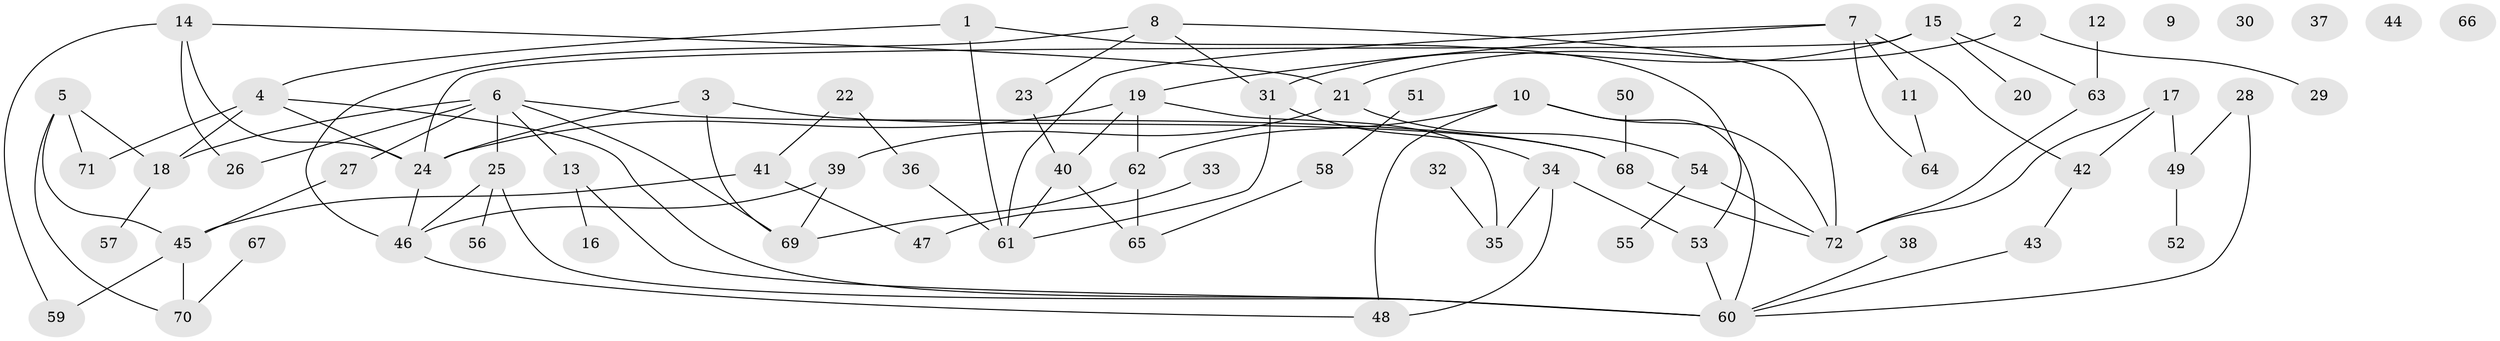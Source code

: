 // Generated by graph-tools (version 1.1) at 2025/49/03/09/25 03:49:05]
// undirected, 72 vertices, 100 edges
graph export_dot {
graph [start="1"]
  node [color=gray90,style=filled];
  1;
  2;
  3;
  4;
  5;
  6;
  7;
  8;
  9;
  10;
  11;
  12;
  13;
  14;
  15;
  16;
  17;
  18;
  19;
  20;
  21;
  22;
  23;
  24;
  25;
  26;
  27;
  28;
  29;
  30;
  31;
  32;
  33;
  34;
  35;
  36;
  37;
  38;
  39;
  40;
  41;
  42;
  43;
  44;
  45;
  46;
  47;
  48;
  49;
  50;
  51;
  52;
  53;
  54;
  55;
  56;
  57;
  58;
  59;
  60;
  61;
  62;
  63;
  64;
  65;
  66;
  67;
  68;
  69;
  70;
  71;
  72;
  1 -- 4;
  1 -- 53;
  1 -- 61;
  2 -- 21;
  2 -- 29;
  3 -- 24;
  3 -- 68;
  3 -- 69;
  4 -- 18;
  4 -- 24;
  4 -- 60;
  4 -- 71;
  5 -- 18;
  5 -- 45;
  5 -- 70;
  5 -- 71;
  6 -- 13;
  6 -- 18;
  6 -- 25;
  6 -- 26;
  6 -- 27;
  6 -- 68;
  6 -- 69;
  7 -- 11;
  7 -- 19;
  7 -- 42;
  7 -- 61;
  7 -- 64;
  8 -- 23;
  8 -- 31;
  8 -- 46;
  8 -- 72;
  10 -- 48;
  10 -- 60;
  10 -- 62;
  10 -- 72;
  11 -- 64;
  12 -- 63;
  13 -- 16;
  13 -- 60;
  14 -- 21;
  14 -- 24;
  14 -- 26;
  14 -- 59;
  15 -- 20;
  15 -- 24;
  15 -- 31;
  15 -- 63;
  17 -- 42;
  17 -- 49;
  17 -- 72;
  18 -- 57;
  19 -- 24;
  19 -- 35;
  19 -- 40;
  19 -- 62;
  21 -- 39;
  21 -- 54;
  22 -- 36;
  22 -- 41;
  23 -- 40;
  24 -- 46;
  25 -- 46;
  25 -- 56;
  25 -- 60;
  27 -- 45;
  28 -- 49;
  28 -- 60;
  31 -- 34;
  31 -- 61;
  32 -- 35;
  33 -- 47;
  34 -- 35;
  34 -- 48;
  34 -- 53;
  36 -- 61;
  38 -- 60;
  39 -- 46;
  39 -- 69;
  40 -- 61;
  40 -- 65;
  41 -- 45;
  41 -- 47;
  42 -- 43;
  43 -- 60;
  45 -- 59;
  45 -- 70;
  46 -- 48;
  49 -- 52;
  50 -- 68;
  51 -- 58;
  53 -- 60;
  54 -- 55;
  54 -- 72;
  58 -- 65;
  62 -- 65;
  62 -- 69;
  63 -- 72;
  67 -- 70;
  68 -- 72;
}

